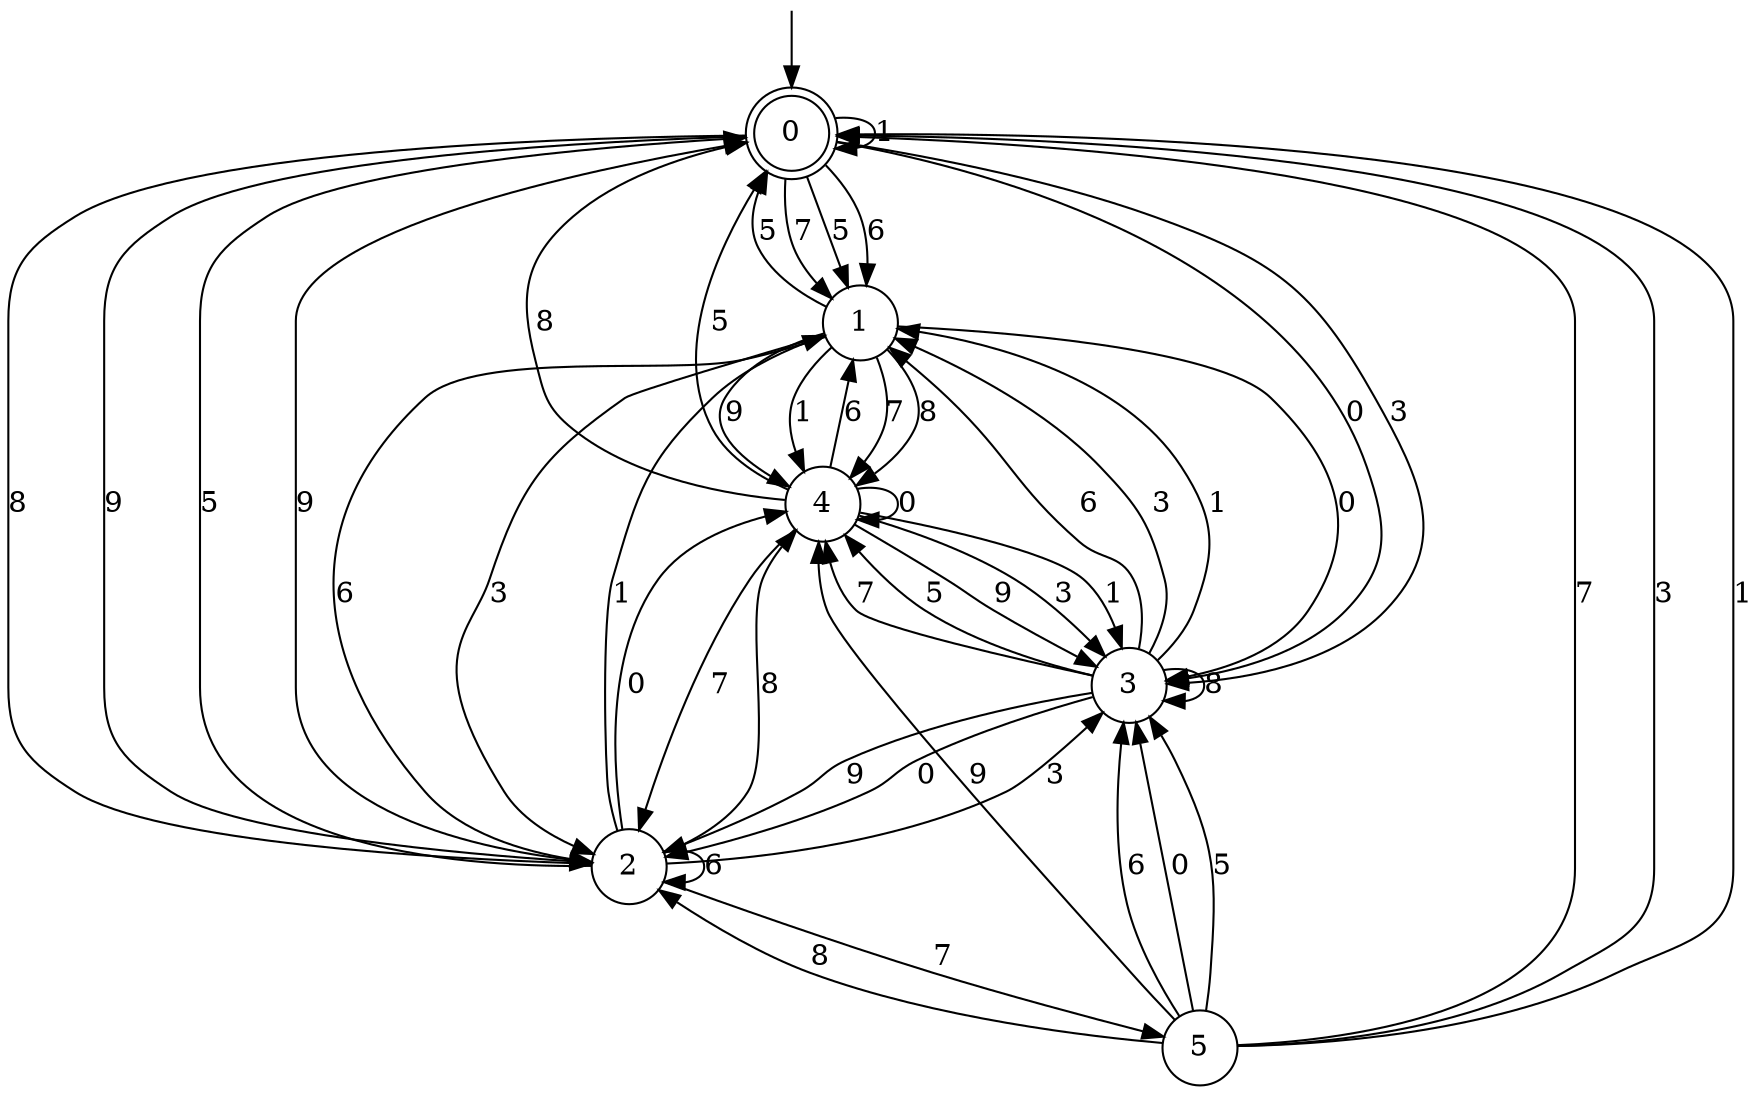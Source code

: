 digraph g {

	s0 [shape="doublecircle" label="0"];
	s1 [shape="circle" label="1"];
	s2 [shape="circle" label="2"];
	s3 [shape="circle" label="3"];
	s4 [shape="circle" label="4"];
	s5 [shape="circle" label="5"];
	s0 -> s1 [label="7"];
	s0 -> s2 [label="8"];
	s0 -> s3 [label="0"];
	s0 -> s1 [label="5"];
	s0 -> s2 [label="9"];
	s0 -> s1 [label="6"];
	s0 -> s3 [label="3"];
	s0 -> s0 [label="1"];
	s1 -> s4 [label="7"];
	s1 -> s4 [label="8"];
	s1 -> s3 [label="0"];
	s1 -> s0 [label="5"];
	s1 -> s4 [label="9"];
	s1 -> s2 [label="6"];
	s1 -> s2 [label="3"];
	s1 -> s4 [label="1"];
	s2 -> s5 [label="7"];
	s2 -> s4 [label="8"];
	s2 -> s4 [label="0"];
	s2 -> s0 [label="5"];
	s2 -> s0 [label="9"];
	s2 -> s2 [label="6"];
	s2 -> s3 [label="3"];
	s2 -> s1 [label="1"];
	s3 -> s4 [label="7"];
	s3 -> s3 [label="8"];
	s3 -> s2 [label="0"];
	s3 -> s4 [label="5"];
	s3 -> s2 [label="9"];
	s3 -> s1 [label="6"];
	s3 -> s1 [label="3"];
	s3 -> s1 [label="1"];
	s4 -> s2 [label="7"];
	s4 -> s0 [label="8"];
	s4 -> s4 [label="0"];
	s4 -> s0 [label="5"];
	s4 -> s3 [label="9"];
	s4 -> s1 [label="6"];
	s4 -> s3 [label="3"];
	s4 -> s3 [label="1"];
	s5 -> s0 [label="7"];
	s5 -> s2 [label="8"];
	s5 -> s3 [label="0"];
	s5 -> s3 [label="5"];
	s5 -> s4 [label="9"];
	s5 -> s3 [label="6"];
	s5 -> s0 [label="3"];
	s5 -> s0 [label="1"];

__start0 [label="" shape="none" width="0" height="0"];
__start0 -> s0;

}
